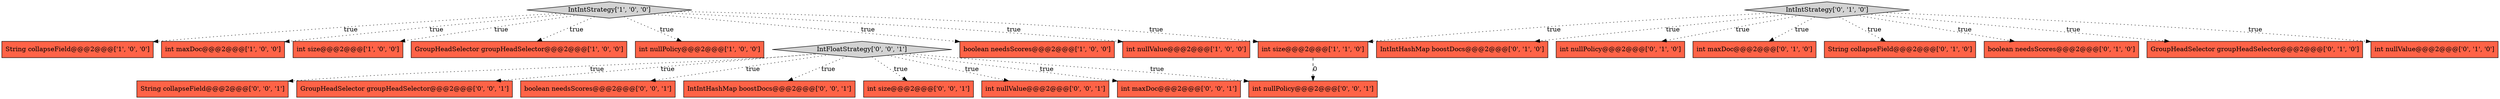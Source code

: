 digraph {
0 [style = filled, label = "int maxDoc@@@2@@@['1', '0', '0']", fillcolor = tomato, shape = box image = "AAA0AAABBB1BBB"];
6 [style = filled, label = "IntIntStrategy['1', '0', '0']", fillcolor = lightgray, shape = diamond image = "AAA0AAABBB1BBB"];
7 [style = filled, label = "int size@@@2@@@['1', '0', '0']", fillcolor = tomato, shape = box image = "AAA0AAABBB1BBB"];
18 [style = filled, label = "String collapseField@@@2@@@['0', '0', '1']", fillcolor = tomato, shape = box image = "AAA0AAABBB3BBB"];
15 [style = filled, label = "IntIntHashMap boostDocs@@@2@@@['0', '1', '0']", fillcolor = tomato, shape = box image = "AAA0AAABBB2BBB"];
3 [style = filled, label = "GroupHeadSelector groupHeadSelector@@@2@@@['1', '0', '0']", fillcolor = tomato, shape = box image = "AAA0AAABBB1BBB"];
10 [style = filled, label = "IntIntStrategy['0', '1', '0']", fillcolor = lightgray, shape = diamond image = "AAA0AAABBB2BBB"];
12 [style = filled, label = "int nullPolicy@@@2@@@['0', '1', '0']", fillcolor = tomato, shape = box image = "AAA0AAABBB2BBB"];
17 [style = filled, label = "IntFloatStrategy['0', '0', '1']", fillcolor = lightgray, shape = diamond image = "AAA0AAABBB3BBB"];
4 [style = filled, label = "String collapseField@@@2@@@['1', '0', '0']", fillcolor = tomato, shape = box image = "AAA0AAABBB1BBB"];
14 [style = filled, label = "int maxDoc@@@2@@@['0', '1', '0']", fillcolor = tomato, shape = box image = "AAA0AAABBB2BBB"];
22 [style = filled, label = "GroupHeadSelector groupHeadSelector@@@2@@@['0', '0', '1']", fillcolor = tomato, shape = box image = "AAA0AAABBB3BBB"];
13 [style = filled, label = "String collapseField@@@2@@@['0', '1', '0']", fillcolor = tomato, shape = box image = "AAA0AAABBB2BBB"];
19 [style = filled, label = "boolean needsScores@@@2@@@['0', '0', '1']", fillcolor = tomato, shape = box image = "AAA0AAABBB3BBB"];
9 [style = filled, label = "boolean needsScores@@@2@@@['0', '1', '0']", fillcolor = tomato, shape = box image = "AAA0AAABBB2BBB"];
8 [style = filled, label = "int size@@@2@@@['1', '1', '0']", fillcolor = tomato, shape = box image = "AAA0AAABBB1BBB"];
16 [style = filled, label = "GroupHeadSelector groupHeadSelector@@@2@@@['0', '1', '0']", fillcolor = tomato, shape = box image = "AAA0AAABBB2BBB"];
5 [style = filled, label = "int nullPolicy@@@2@@@['1', '0', '0']", fillcolor = tomato, shape = box image = "AAA0AAABBB1BBB"];
23 [style = filled, label = "IntIntHashMap boostDocs@@@2@@@['0', '0', '1']", fillcolor = tomato, shape = box image = "AAA0AAABBB3BBB"];
24 [style = filled, label = "int size@@@2@@@['0', '0', '1']", fillcolor = tomato, shape = box image = "AAA0AAABBB3BBB"];
21 [style = filled, label = "int nullValue@@@2@@@['0', '0', '1']", fillcolor = tomato, shape = box image = "AAA0AAABBB3BBB"];
1 [style = filled, label = "boolean needsScores@@@2@@@['1', '0', '0']", fillcolor = tomato, shape = box image = "AAA0AAABBB1BBB"];
25 [style = filled, label = "int nullPolicy@@@2@@@['0', '0', '1']", fillcolor = tomato, shape = box image = "AAA0AAABBB3BBB"];
11 [style = filled, label = "int nullValue@@@2@@@['0', '1', '0']", fillcolor = tomato, shape = box image = "AAA0AAABBB2BBB"];
2 [style = filled, label = "int nullValue@@@2@@@['1', '0', '0']", fillcolor = tomato, shape = box image = "AAA0AAABBB1BBB"];
20 [style = filled, label = "int maxDoc@@@2@@@['0', '0', '1']", fillcolor = tomato, shape = box image = "AAA0AAABBB3BBB"];
17->19 [style = dotted, label="true"];
17->18 [style = dotted, label="true"];
10->13 [style = dotted, label="true"];
10->12 [style = dotted, label="true"];
6->7 [style = dotted, label="true"];
8->25 [style = dashed, label="0"];
17->23 [style = dotted, label="true"];
6->1 [style = dotted, label="true"];
10->16 [style = dotted, label="true"];
6->0 [style = dotted, label="true"];
6->5 [style = dotted, label="true"];
6->4 [style = dotted, label="true"];
6->8 [style = dotted, label="true"];
10->8 [style = dotted, label="true"];
17->20 [style = dotted, label="true"];
17->24 [style = dotted, label="true"];
6->3 [style = dotted, label="true"];
17->21 [style = dotted, label="true"];
17->22 [style = dotted, label="true"];
6->2 [style = dotted, label="true"];
10->15 [style = dotted, label="true"];
10->11 [style = dotted, label="true"];
10->14 [style = dotted, label="true"];
10->9 [style = dotted, label="true"];
17->25 [style = dotted, label="true"];
}
